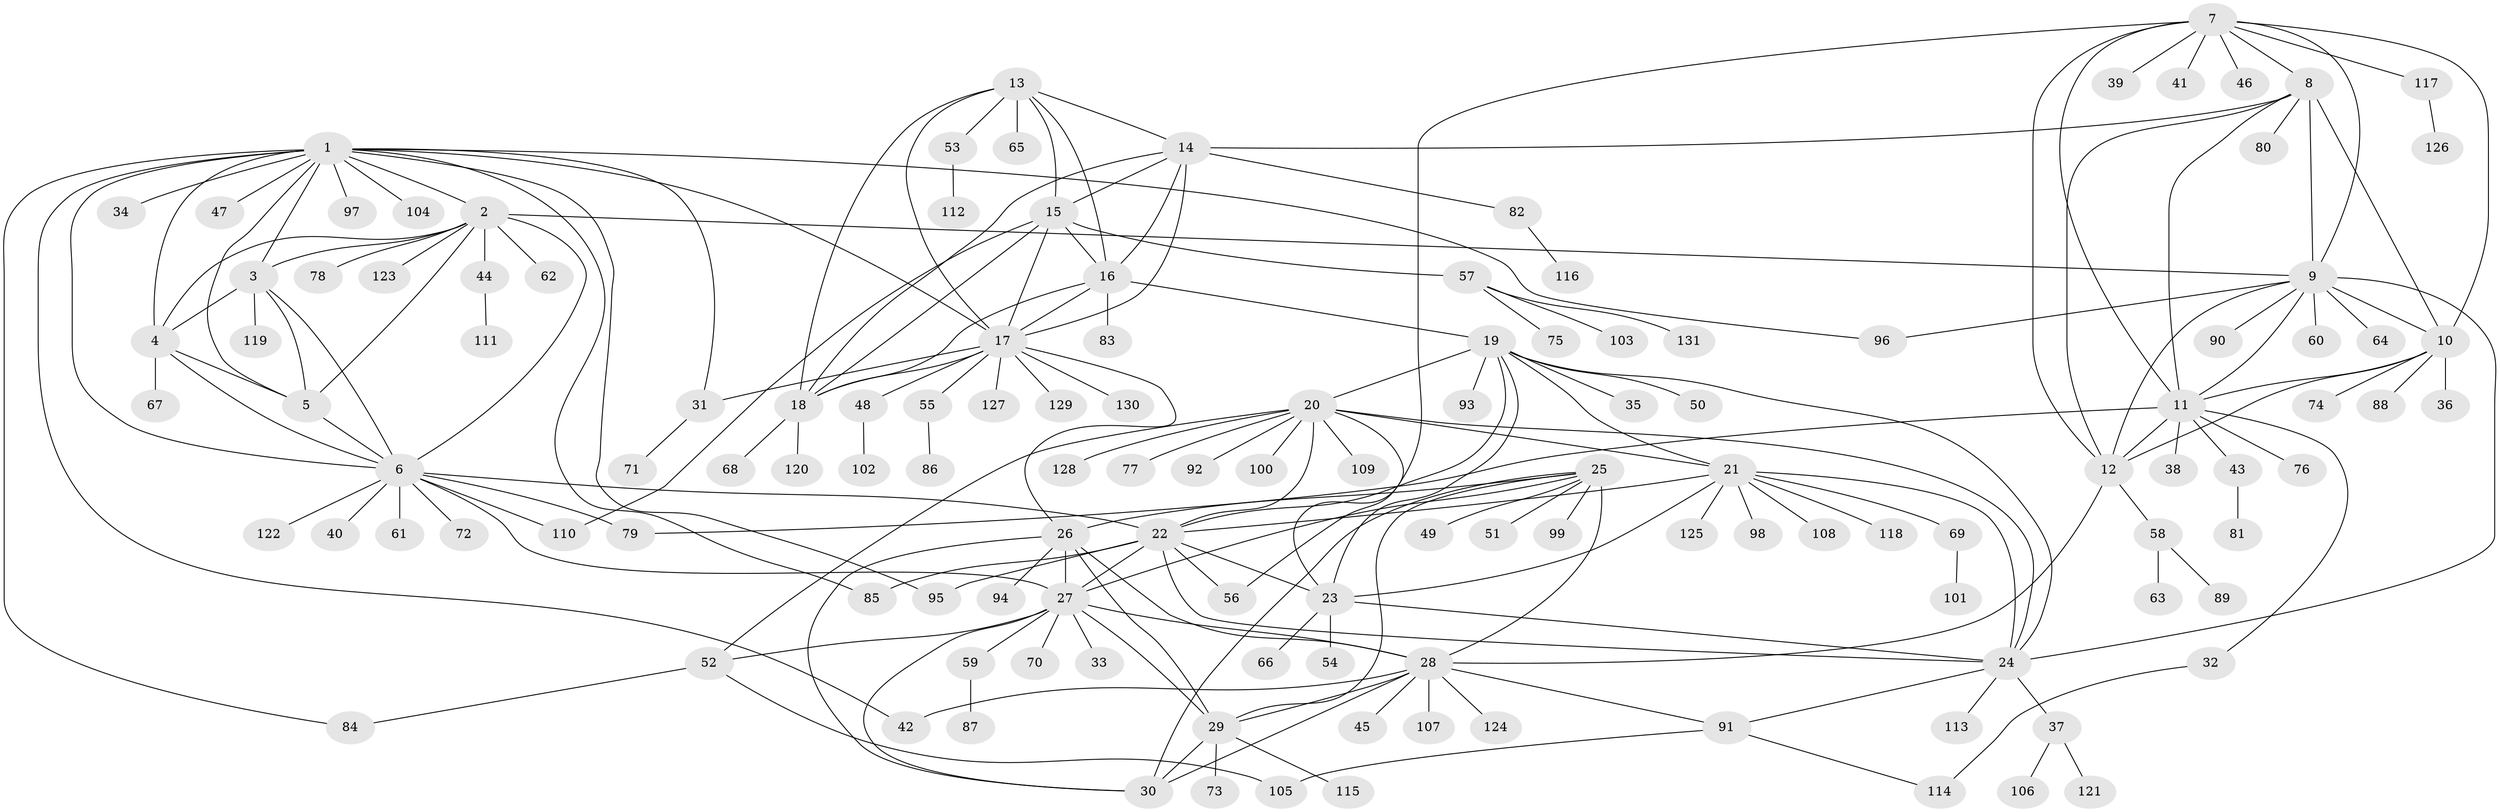 // coarse degree distribution, {15: 0.009433962264150943, 8: 0.018867924528301886, 4: 0.04716981132075472, 13: 0.02830188679245283, 9: 0.02830188679245283, 12: 0.018867924528301886, 6: 0.03773584905660377, 7: 0.02830188679245283, 5: 0.02830188679245283, 11: 0.009433962264150943, 1: 0.5943396226415094, 2: 0.14150943396226415, 3: 0.009433962264150943}
// Generated by graph-tools (version 1.1) at 2025/52/02/27/25 19:52:18]
// undirected, 131 vertices, 199 edges
graph export_dot {
graph [start="1"]
  node [color=gray90,style=filled];
  1;
  2;
  3;
  4;
  5;
  6;
  7;
  8;
  9;
  10;
  11;
  12;
  13;
  14;
  15;
  16;
  17;
  18;
  19;
  20;
  21;
  22;
  23;
  24;
  25;
  26;
  27;
  28;
  29;
  30;
  31;
  32;
  33;
  34;
  35;
  36;
  37;
  38;
  39;
  40;
  41;
  42;
  43;
  44;
  45;
  46;
  47;
  48;
  49;
  50;
  51;
  52;
  53;
  54;
  55;
  56;
  57;
  58;
  59;
  60;
  61;
  62;
  63;
  64;
  65;
  66;
  67;
  68;
  69;
  70;
  71;
  72;
  73;
  74;
  75;
  76;
  77;
  78;
  79;
  80;
  81;
  82;
  83;
  84;
  85;
  86;
  87;
  88;
  89;
  90;
  91;
  92;
  93;
  94;
  95;
  96;
  97;
  98;
  99;
  100;
  101;
  102;
  103;
  104;
  105;
  106;
  107;
  108;
  109;
  110;
  111;
  112;
  113;
  114;
  115;
  116;
  117;
  118;
  119;
  120;
  121;
  122;
  123;
  124;
  125;
  126;
  127;
  128;
  129;
  130;
  131;
  1 -- 2;
  1 -- 3;
  1 -- 4;
  1 -- 5;
  1 -- 6;
  1 -- 17;
  1 -- 31;
  1 -- 34;
  1 -- 42;
  1 -- 47;
  1 -- 84;
  1 -- 85;
  1 -- 95;
  1 -- 96;
  1 -- 97;
  1 -- 104;
  2 -- 3;
  2 -- 4;
  2 -- 5;
  2 -- 6;
  2 -- 9;
  2 -- 44;
  2 -- 62;
  2 -- 78;
  2 -- 123;
  3 -- 4;
  3 -- 5;
  3 -- 6;
  3 -- 119;
  4 -- 5;
  4 -- 6;
  4 -- 67;
  5 -- 6;
  6 -- 22;
  6 -- 27;
  6 -- 40;
  6 -- 61;
  6 -- 72;
  6 -- 79;
  6 -- 110;
  6 -- 122;
  7 -- 8;
  7 -- 9;
  7 -- 10;
  7 -- 11;
  7 -- 12;
  7 -- 39;
  7 -- 41;
  7 -- 46;
  7 -- 56;
  7 -- 117;
  8 -- 9;
  8 -- 10;
  8 -- 11;
  8 -- 12;
  8 -- 14;
  8 -- 80;
  9 -- 10;
  9 -- 11;
  9 -- 12;
  9 -- 24;
  9 -- 60;
  9 -- 64;
  9 -- 90;
  9 -- 96;
  10 -- 11;
  10 -- 12;
  10 -- 36;
  10 -- 74;
  10 -- 88;
  11 -- 12;
  11 -- 32;
  11 -- 38;
  11 -- 43;
  11 -- 76;
  11 -- 79;
  12 -- 28;
  12 -- 58;
  13 -- 14;
  13 -- 15;
  13 -- 16;
  13 -- 17;
  13 -- 18;
  13 -- 53;
  13 -- 65;
  14 -- 15;
  14 -- 16;
  14 -- 17;
  14 -- 18;
  14 -- 82;
  15 -- 16;
  15 -- 17;
  15 -- 18;
  15 -- 57;
  15 -- 110;
  16 -- 17;
  16 -- 18;
  16 -- 19;
  16 -- 83;
  17 -- 18;
  17 -- 26;
  17 -- 31;
  17 -- 48;
  17 -- 55;
  17 -- 127;
  17 -- 129;
  17 -- 130;
  18 -- 68;
  18 -- 120;
  19 -- 20;
  19 -- 21;
  19 -- 22;
  19 -- 23;
  19 -- 24;
  19 -- 35;
  19 -- 50;
  19 -- 93;
  20 -- 21;
  20 -- 22;
  20 -- 23;
  20 -- 24;
  20 -- 52;
  20 -- 77;
  20 -- 92;
  20 -- 100;
  20 -- 109;
  20 -- 128;
  21 -- 22;
  21 -- 23;
  21 -- 24;
  21 -- 69;
  21 -- 98;
  21 -- 108;
  21 -- 118;
  21 -- 125;
  22 -- 23;
  22 -- 24;
  22 -- 27;
  22 -- 56;
  22 -- 85;
  22 -- 95;
  23 -- 24;
  23 -- 54;
  23 -- 66;
  24 -- 37;
  24 -- 91;
  24 -- 113;
  25 -- 26;
  25 -- 27;
  25 -- 28;
  25 -- 29;
  25 -- 30;
  25 -- 49;
  25 -- 51;
  25 -- 99;
  26 -- 27;
  26 -- 28;
  26 -- 29;
  26 -- 30;
  26 -- 94;
  27 -- 28;
  27 -- 29;
  27 -- 30;
  27 -- 33;
  27 -- 52;
  27 -- 59;
  27 -- 70;
  28 -- 29;
  28 -- 30;
  28 -- 42;
  28 -- 45;
  28 -- 91;
  28 -- 107;
  28 -- 124;
  29 -- 30;
  29 -- 73;
  29 -- 115;
  31 -- 71;
  32 -- 114;
  37 -- 106;
  37 -- 121;
  43 -- 81;
  44 -- 111;
  48 -- 102;
  52 -- 84;
  52 -- 105;
  53 -- 112;
  55 -- 86;
  57 -- 75;
  57 -- 103;
  57 -- 131;
  58 -- 63;
  58 -- 89;
  59 -- 87;
  69 -- 101;
  82 -- 116;
  91 -- 105;
  91 -- 114;
  117 -- 126;
}
